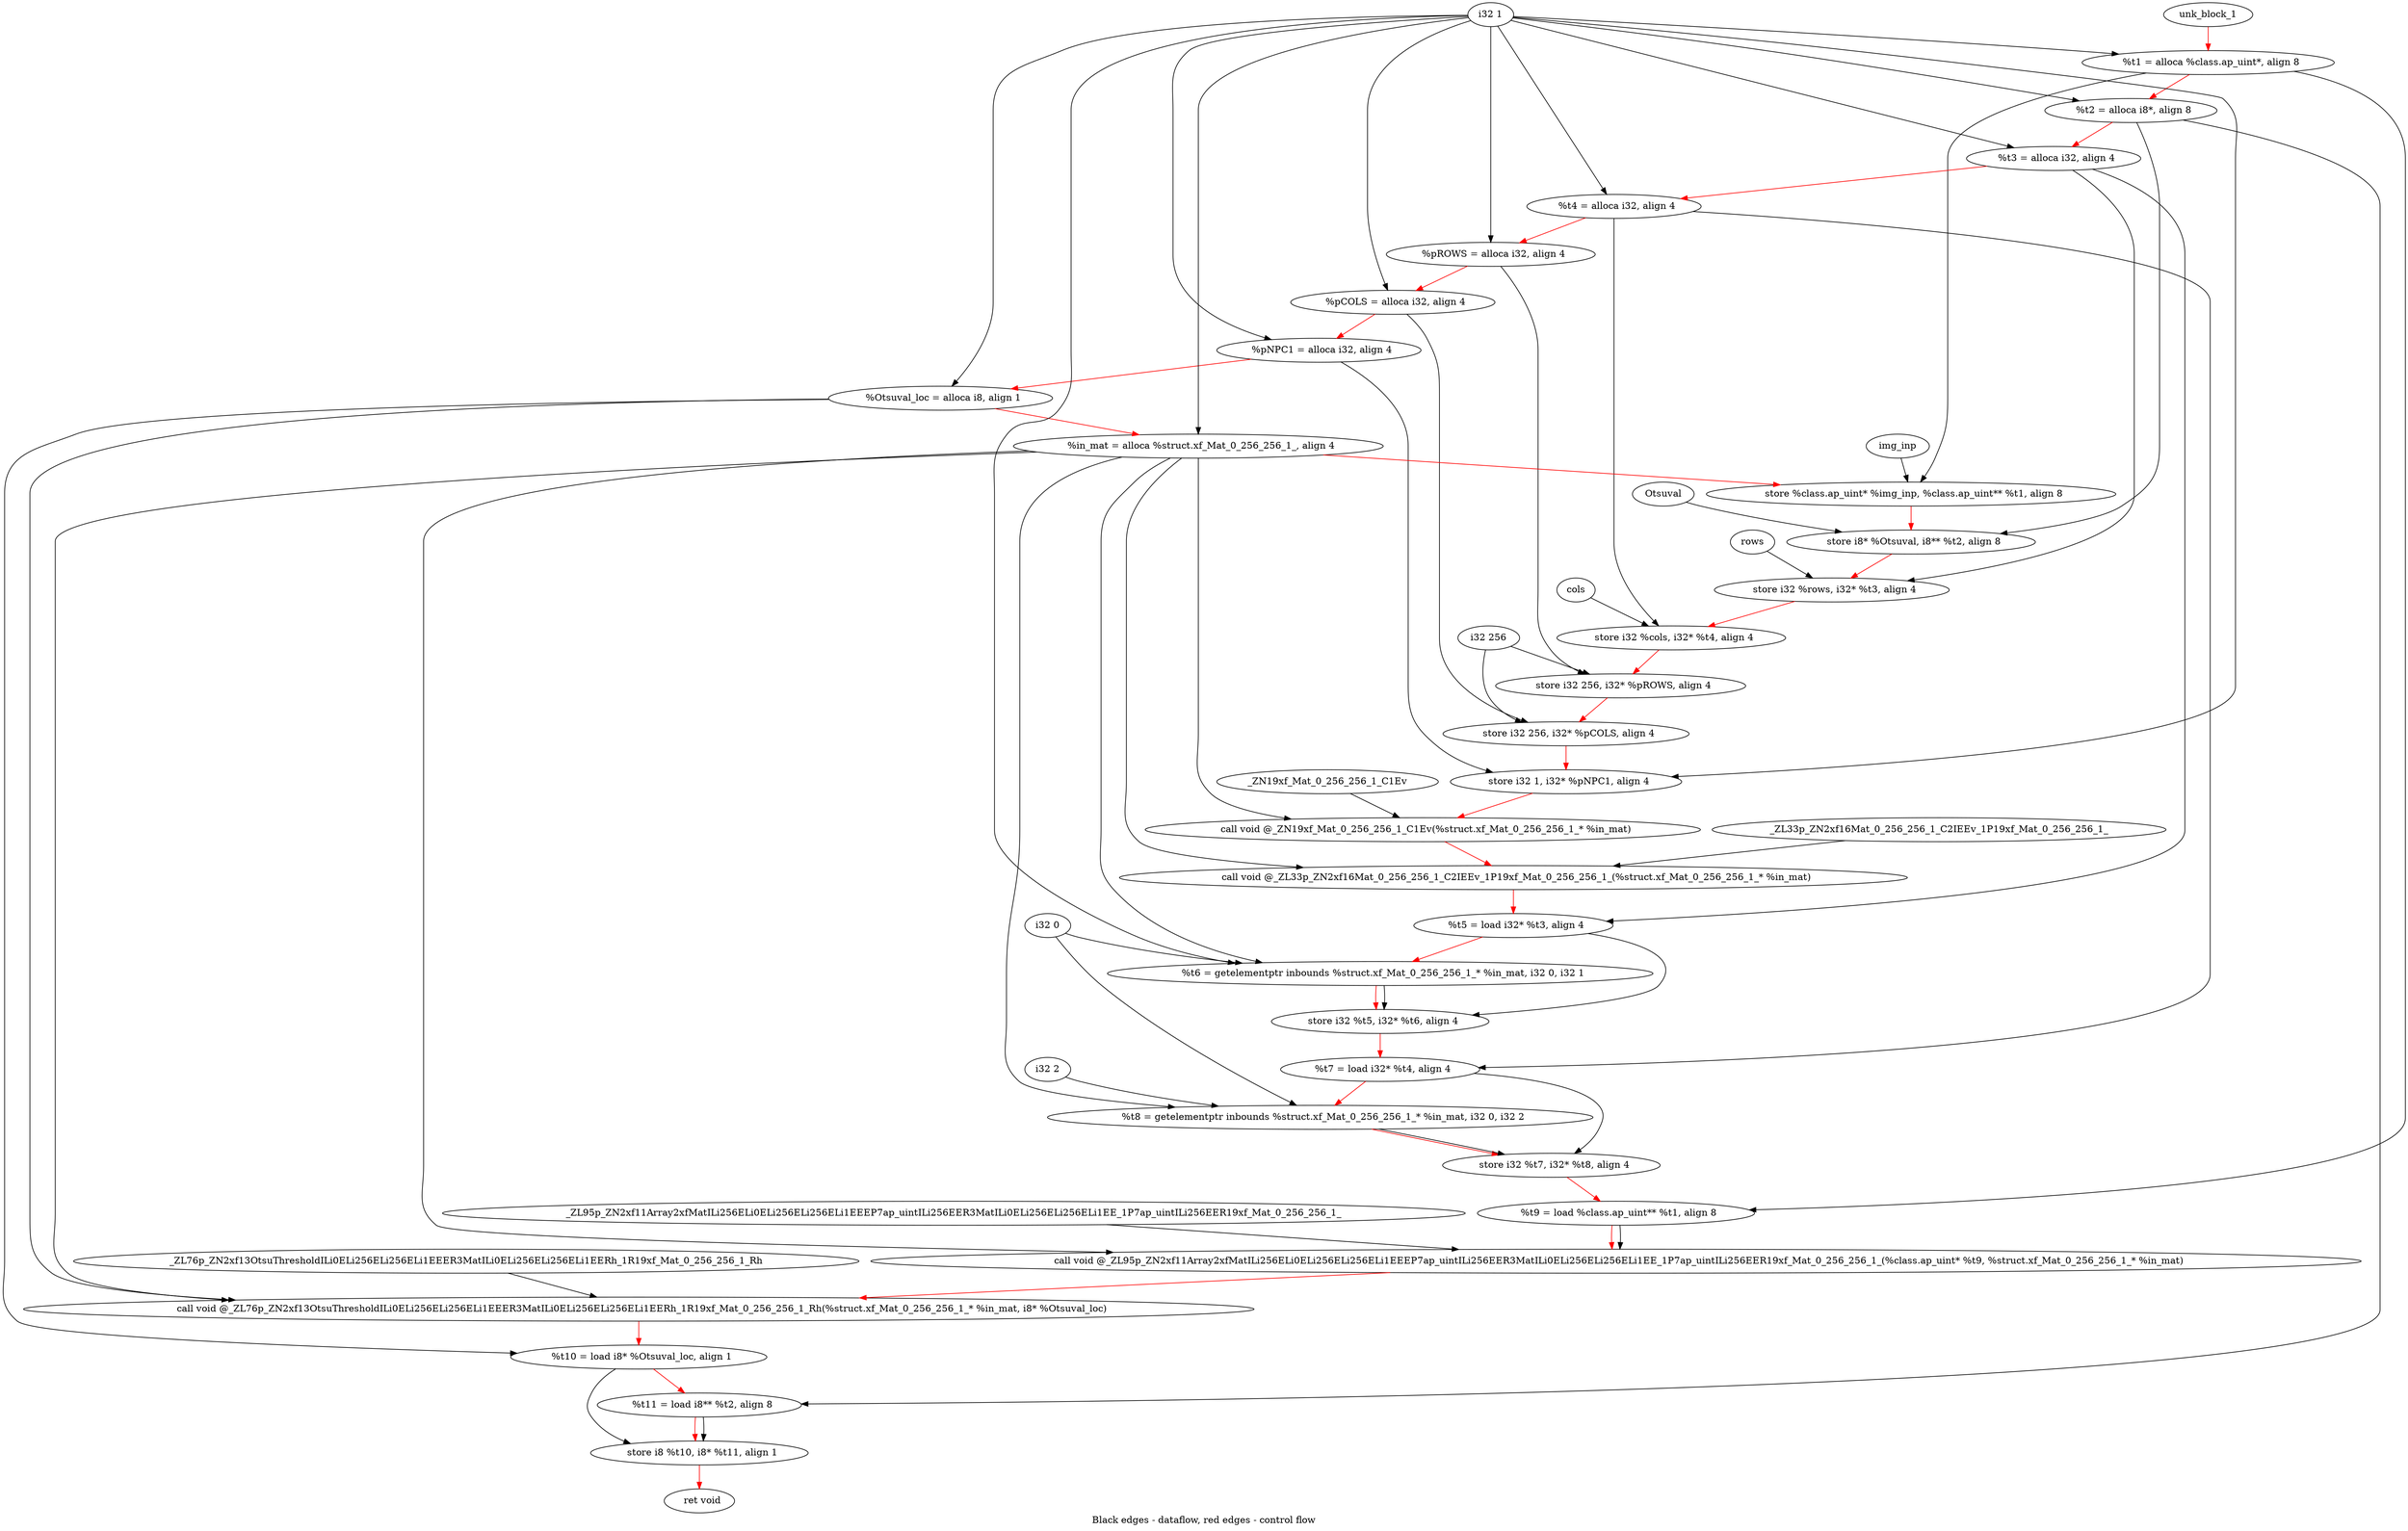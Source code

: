 digraph G {
compound=true
label="Black edges - dataflow, red edges - control flow"
"t1" [label="  %t1 = alloca %class.ap_uint*, align 8"]
"t2" [label="  %t2 = alloca i8*, align 8"]
"t3" [label="  %t3 = alloca i32, align 4"]
"t4" [label="  %t4 = alloca i32, align 4"]
"pROWS" [label="  %pROWS = alloca i32, align 4"]
"pCOLS" [label="  %pCOLS = alloca i32, align 4"]
"pNPC1" [label="  %pNPC1 = alloca i32, align 4"]
"Otsuval_loc" [label="  %Otsuval_loc = alloca i8, align 1"]
"in_mat" [label="  %in_mat = alloca %struct.xf_Mat_0_256_256_1_, align 4"]
"_1" [label="  store %class.ap_uint* %img_inp, %class.ap_uint** %t1, align 8"]
"_2" [label="  store i8* %Otsuval, i8** %t2, align 8"]
"_3" [label="  store i32 %rows, i32* %t3, align 4"]
"_4" [label="  store i32 %cols, i32* %t4, align 4"]
"_5" [label="  store i32 256, i32* %pROWS, align 4"]
"_6" [label="  store i32 256, i32* %pCOLS, align 4"]
"_7" [label="  store i32 1, i32* %pNPC1, align 4"]
"_8" [label="  call void @_ZN19xf_Mat_0_256_256_1_C1Ev(%struct.xf_Mat_0_256_256_1_* %in_mat)"]
"_9" [label="  call void @_ZL33p_ZN2xf16Mat_0_256_256_1_C2IEEv_1P19xf_Mat_0_256_256_1_(%struct.xf_Mat_0_256_256_1_* %in_mat)"]
"t5" [label="  %t5 = load i32* %t3, align 4"]
"t6" [label="  %t6 = getelementptr inbounds %struct.xf_Mat_0_256_256_1_* %in_mat, i32 0, i32 1"]
"_10" [label="  store i32 %t5, i32* %t6, align 4"]
"t7" [label="  %t7 = load i32* %t4, align 4"]
"t8" [label="  %t8 = getelementptr inbounds %struct.xf_Mat_0_256_256_1_* %in_mat, i32 0, i32 2"]
"_11" [label="  store i32 %t7, i32* %t8, align 4"]
"t9" [label="  %t9 = load %class.ap_uint** %t1, align 8"]
"_12" [label="  call void @_ZL95p_ZN2xf11Array2xfMatILi256ELi0ELi256ELi256ELi1EEEP7ap_uintILi256EER3MatILi0ELi256ELi256ELi1EE_1P7ap_uintILi256EER19xf_Mat_0_256_256_1_(%class.ap_uint* %t9, %struct.xf_Mat_0_256_256_1_* %in_mat)"]
"_13" [label="  call void @_ZL76p_ZN2xf13OtsuThresholdILi0ELi256ELi256ELi1EEER3MatILi0ELi256ELi256ELi1EERh_1R19xf_Mat_0_256_256_1_Rh(%struct.xf_Mat_0_256_256_1_* %in_mat, i8* %Otsuval_loc)"]
"t10" [label="  %t10 = load i8* %Otsuval_loc, align 1"]
"t11" [label="  %t11 = load i8** %t2, align 8"]
"_14" [label="  store i8 %t10, i8* %t11, align 1"]
"_15" [label="  ret void"]
"unk_block_1" -> "t1"[color=red]
"i32 1" -> "t1"
"t1" -> "t2"[color=red weight=2]
"i32 1" -> "t2"
"t2" -> "t3"[color=red weight=2]
"i32 1" -> "t3"
"t3" -> "t4"[color=red weight=2]
"i32 1" -> "t4"
"t4" -> "pROWS"[color=red weight=2]
"i32 1" -> "pROWS"
"pROWS" -> "pCOLS"[color=red weight=2]
"i32 1" -> "pCOLS"
"pCOLS" -> "pNPC1"[color=red weight=2]
"i32 1" -> "pNPC1"
"pNPC1" -> "Otsuval_loc"[color=red weight=2]
"i32 1" -> "Otsuval_loc"
"Otsuval_loc" -> "in_mat"[color=red weight=2]
"i32 1" -> "in_mat"
"in_mat" -> "_1"[color=red weight=2]
"img_inp" -> "_1"
"t1" -> "_1"
"_1" -> "_2"[color=red weight=2]
"Otsuval" -> "_2"
"t2" -> "_2"
"_2" -> "_3"[color=red weight=2]
"rows" -> "_3"
"t3" -> "_3"
"_3" -> "_4"[color=red weight=2]
"cols" -> "_4"
"t4" -> "_4"
"_4" -> "_5"[color=red weight=2]
"i32 256" -> "_5"
"pROWS" -> "_5"
"_5" -> "_6"[color=red weight=2]
"i32 256" -> "_6"
"pCOLS" -> "_6"
"_6" -> "_7"[color=red weight=2]
"i32 1" -> "_7"
"pNPC1" -> "_7"
"_7" -> "_8"[color=red weight=2]
"in_mat" -> "_8"
"_ZN19xf_Mat_0_256_256_1_C1Ev" -> "_8"
"_8" -> "_9"[color=red weight=2]
"in_mat" -> "_9"
"_ZL33p_ZN2xf16Mat_0_256_256_1_C2IEEv_1P19xf_Mat_0_256_256_1_" -> "_9"
"_9" -> "t5"[color=red weight=2]
"t3" -> "t5"
"t5" -> "t6"[color=red weight=2]
"in_mat" -> "t6"
"i32 0" -> "t6"
"i32 1" -> "t6"
"t6" -> "_10"[color=red weight=2]
"t5" -> "_10"
"t6" -> "_10"
"_10" -> "t7"[color=red weight=2]
"t4" -> "t7"
"t7" -> "t8"[color=red weight=2]
"in_mat" -> "t8"
"i32 0" -> "t8"
"i32 2" -> "t8"
"t8" -> "_11"[color=red weight=2]
"t7" -> "_11"
"t8" -> "_11"
"_11" -> "t9"[color=red weight=2]
"t1" -> "t9"
"t9" -> "_12"[color=red weight=2]
"t9" -> "_12"
"in_mat" -> "_12"
"_ZL95p_ZN2xf11Array2xfMatILi256ELi0ELi256ELi256ELi1EEEP7ap_uintILi256EER3MatILi0ELi256ELi256ELi1EE_1P7ap_uintILi256EER19xf_Mat_0_256_256_1_" -> "_12"
"_12" -> "_13"[color=red weight=2]
"in_mat" -> "_13"
"Otsuval_loc" -> "_13"
"_ZL76p_ZN2xf13OtsuThresholdILi0ELi256ELi256ELi1EEER3MatILi0ELi256ELi256ELi1EERh_1R19xf_Mat_0_256_256_1_Rh" -> "_13"
"_13" -> "t10"[color=red weight=2]
"Otsuval_loc" -> "t10"
"t10" -> "t11"[color=red weight=2]
"t2" -> "t11"
"t11" -> "_14"[color=red weight=2]
"t10" -> "_14"
"t11" -> "_14"
"_14" -> "_15"[color=red weight=2]

}
